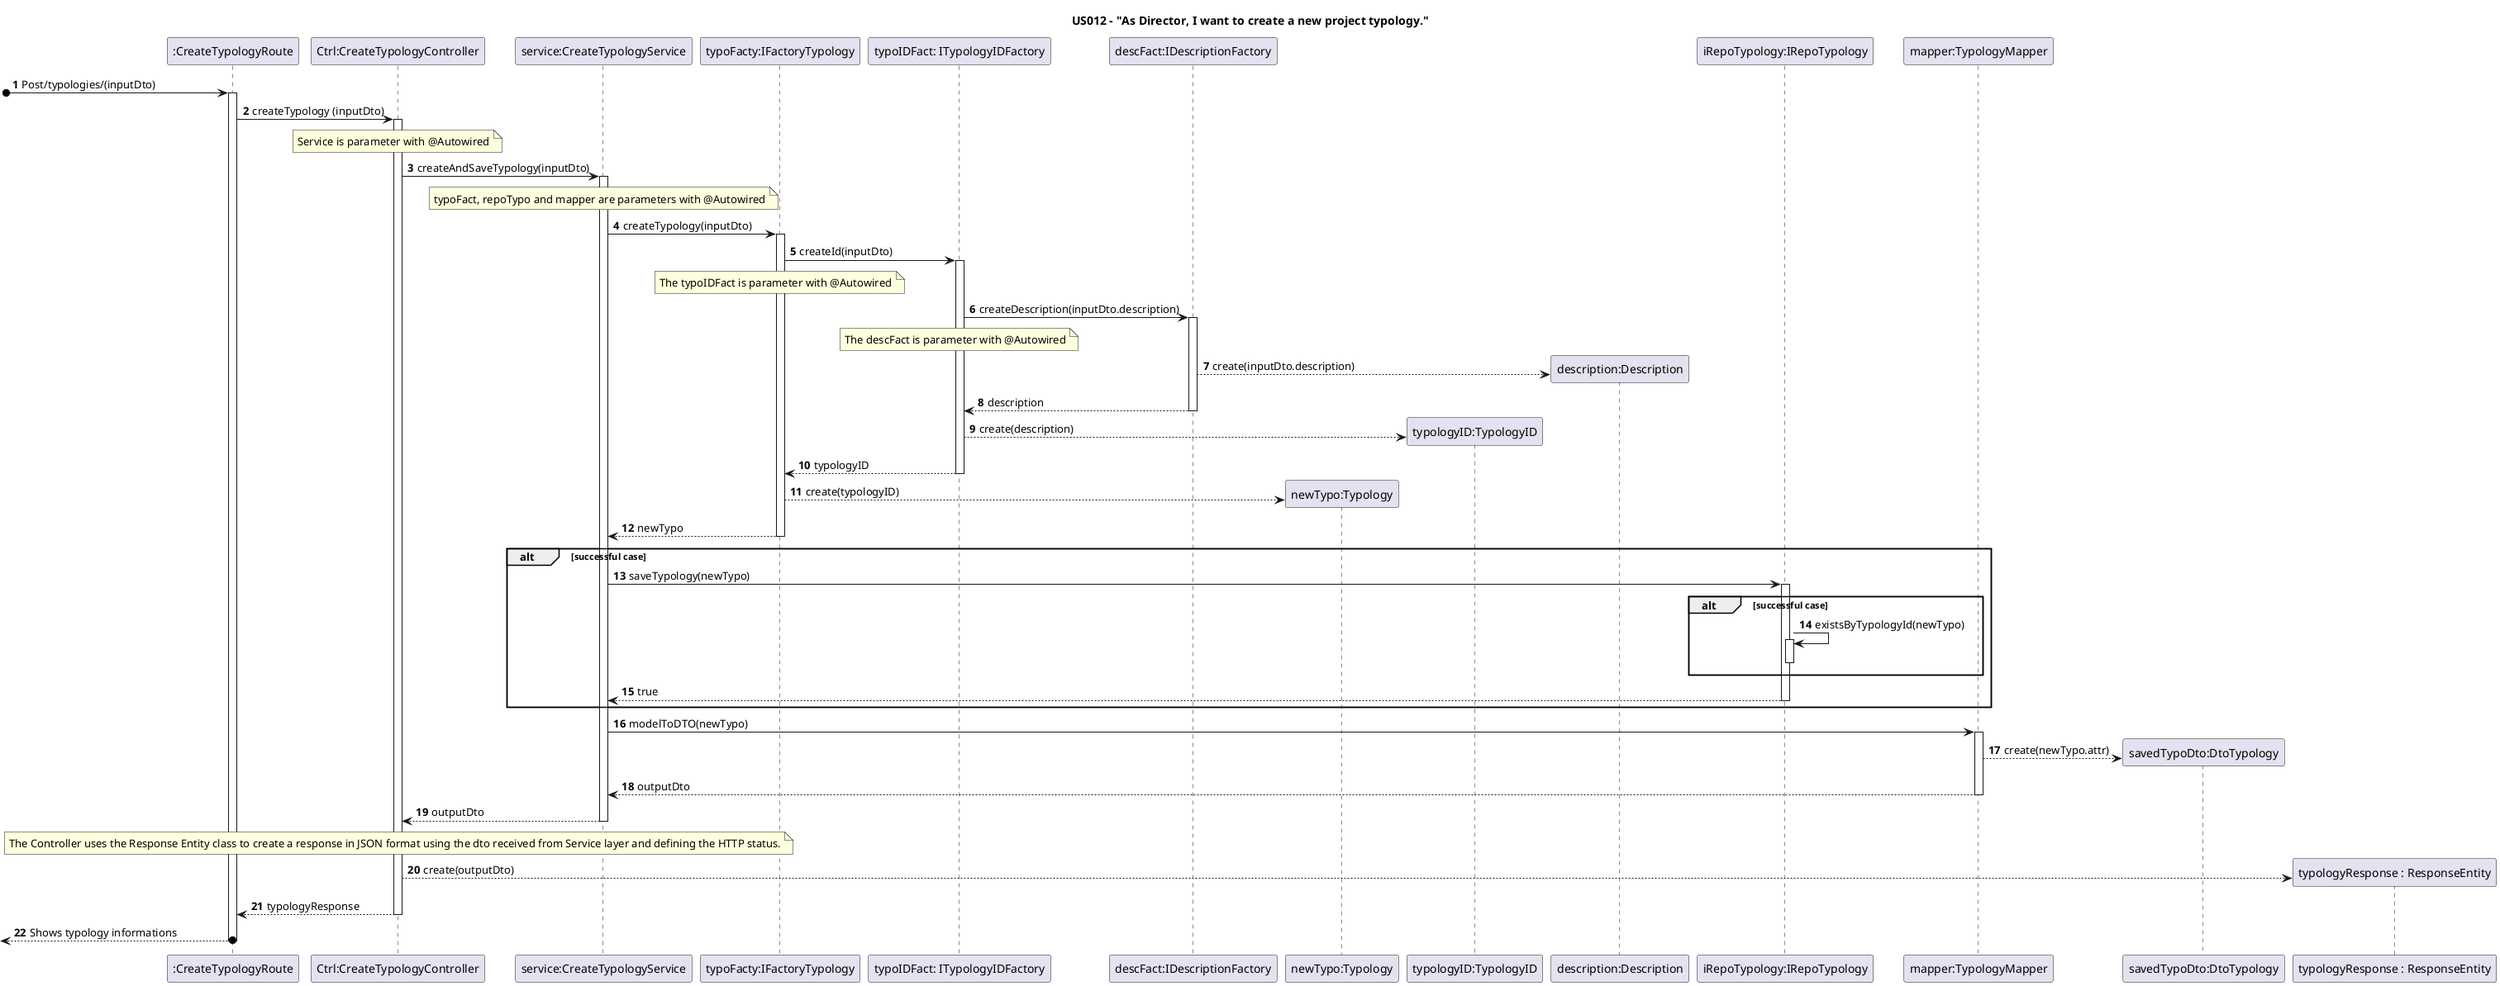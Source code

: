 @startuml

title US012 - "As Director, I want to create a new project typology."

autoactivate on
autonumber

participant ":CreateTypologyRoute" as Router
participant "Ctrl:CreateTypologyController" as Controller
participant "service:CreateTypologyService" as Service
participant "typoFacty:IFactoryTypology" as TypoFactory
participant "typoIDFact: ITypologyIDFactory" as IdFactory
participant "descFact:IDescriptionFactory" as DesFactory
participant "newTypo:Typology" as Typology
participant "typologyID:TypologyID" as Id
participant "description:Description" as Description
participant "iRepoTypology:IRepoTypology" as Repository
participant "mapper:TypologyMapper" as Mapper
participant "savedTypoDto:DtoTypology" as outputDTO
participant "typologyResponse : ResponseEntity" as json

[o-> Router: Post/typologies/(inputDto)
Router -> Controller: createTypology (inputDto)
note over Controller: Service is parameter with @Autowired
Controller -> Service: createAndSaveTypology(inputDto)
note over Service: typoFact, repoTypo and mapper are parameters with @Autowired
Service -> TypoFactory: createTypology(inputDto)
TypoFactory -> IdFactory: createId(inputDto)
note over TypoFactory: The typoIDFact is parameter with @Autowired
IdFactory -> DesFactory: createDescription(inputDto.description)
note over IdFactory: The descFact is parameter with @Autowired
DesFactory --> Description**: create(inputDto.description)
return description
IdFactory --> Id**: create(description)
return typologyID
TypoFactory --> Typology**: create(typologyID)
return newTypo
alt successful case
    Service -> Repository: saveTypology(newTypo)
    alt successful case
        Repository -> Repository: existsByTypologyId(newTypo)
        deactivate Repository
    end
return true
end
Service -> Mapper: modelToDTO(newTypo)
Mapper --> outputDTO**: create(newTypo.attr)
return outputDto
return outputDto
note over Controller: The Controller uses the Response Entity class to create a response in JSON format using the dto received from Service layer and defining the HTTP status.
Controller --> json**: create(outputDto)
return typologyResponse
[<--o Router: Shows typology informations

@enduml
